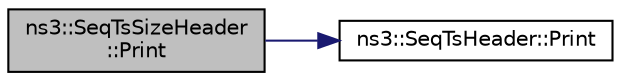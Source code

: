 digraph "ns3::SeqTsSizeHeader::Print"
{
 // LATEX_PDF_SIZE
  edge [fontname="Helvetica",fontsize="10",labelfontname="Helvetica",labelfontsize="10"];
  node [fontname="Helvetica",fontsize="10",shape=record];
  rankdir="LR";
  Node1 [label="ns3::SeqTsSizeHeader\l::Print",height=0.2,width=0.4,color="black", fillcolor="grey75", style="filled", fontcolor="black",tooltip=" "];
  Node1 -> Node2 [color="midnightblue",fontsize="10",style="solid",fontname="Helvetica"];
  Node2 [label="ns3::SeqTsHeader::Print",height=0.2,width=0.4,color="black", fillcolor="white", style="filled",URL="$classns3_1_1_seq_ts_header.html#ae453d4660e39a34554ac606a3b1a14d6",tooltip=" "];
}
